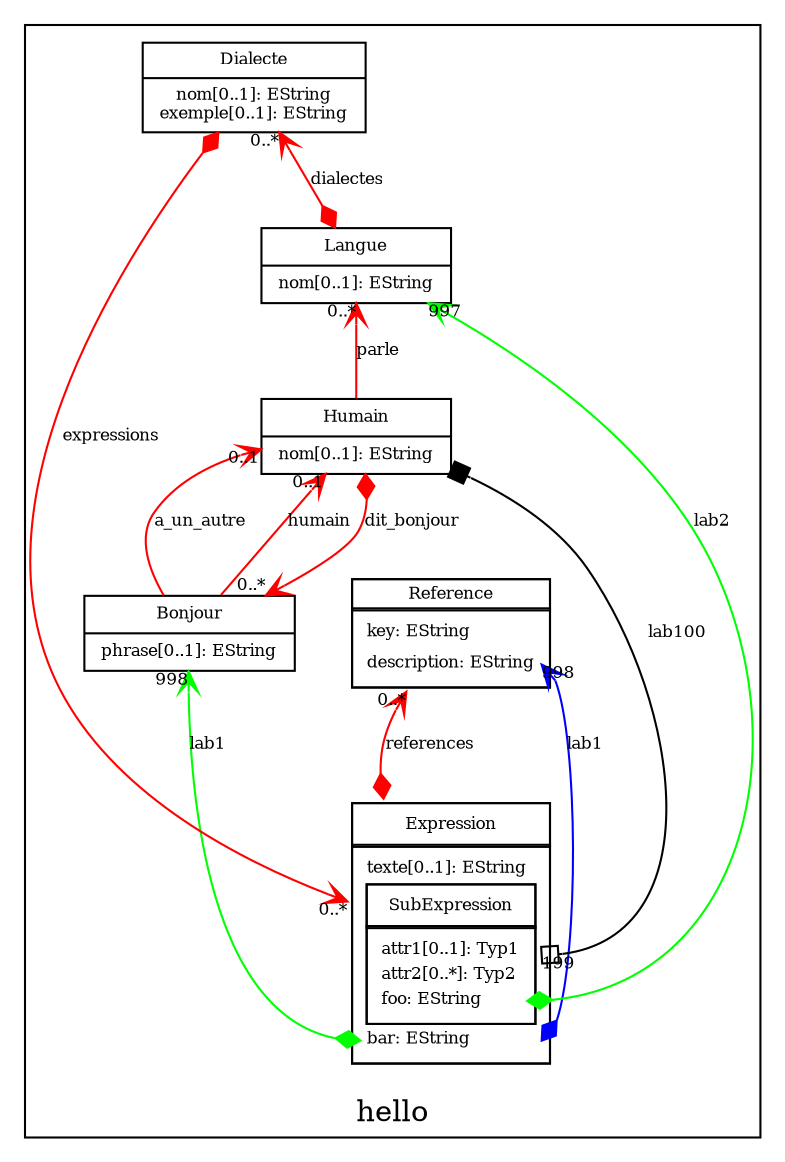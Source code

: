 digraph G { rankdir=BT node [fontsize=8,shape=none] edge [fontsize=8];
subgraph cluster_15081425 /*start subgraph*/{ 
label="hello";

Reference [
label=< 
<!-- main_Reference -->
<TABLE  cellspacing="-1" cellpadding="-1" border="0" >
<TR><TD port="Reference">
  <!-- classifier_Reference -->
  <TABLE  cellspacing="-1" border="1" >
    <TR><TD>Reference</TD> </TR> 
    <TR><TD>
      <!-- container_Reference -->
      <TABLE border="0">
        <TR><TD  port="Reference_key" align="left">key: EString</TD> </TR> 
        <TR><TD  port="Reference_description" align="left">description: EString</TD> </TR> 
      </TABLE><!-- /container_Reference -->
    </TD></TR>
  </TABLE><!-- /classifier_Reference -->
</TD></TR>
</TABLE><!-- /main_Reference -->
>
];

Expression [
label=< 
<!-- main_Expression -->
<TABLE  cellspacing="-1" cellpadding="-1" border="0" >
  <TR><TD port="Expression">
    <!-- classifier_Expression -->
    <TABLE cellspacing="-1" cellpadding="5" border="1" >
      <TR><TD>Expression</TD> </TR> 
      <TR><TD>
        <!-- container_Expression -->
        <TABLE cellspacing="-1" border="0">
          <TR><TD align="left">texte[0..1]: EString</TD> </TR> 
          <TR><TD port="Expression_SubExpression">
            <!-- classifier_SubExpression -->
            <TABLE border="1" cellspacing="-1"  cellpadding="5" > 
               <TR><TD port="SubExpression">SubExpression</TD> </TR> 
               <TR><TD>
                 <!-- container_SubExpression -->
                 <TABLE  border="0"  cellspacing="-1">
                   <TR><TD align="left">attr1[0..1]: Typ1</TD> </TR> 
                   <TR><TD align="left">attr2[0..*]: Typ2</TD> </TR> 
                   <TR><TD port="SubExpression_foo" align="left">foo: EString</TD> </TR> 
                 </TABLE><!-- /container_SubExpression -->
               </TD></TR>
            </TABLE><!-- /classifier_SubExpression -->
        </TD></TR> 
        <TR><TD port="100" align="left"  >bar: EString</TD> </TR> 
      </TABLE><!-- /container_Expression -->
    </TD></TR>
  </TABLE><!-- classifier_Expression -->
</TD></TR>
</TABLE><!-- /main_Expression -->
>
];

Dialecte [shape=record,style=filled,	fillcolor=".0 .0 1.0",/*start label*/label="{Dialecte|nom[0..1]: EString\nexemple[0..1]: EString\n}"/*end label*/];
Langue [shape=record,style=filled,fillcolor=".0 .0 1.0",/*start label*/label="{Langue|nom[0..1]: EString\n}"/*end label*/];
Bonjour [shape=record,style=filled,fillcolor=".0 .0 1.0",/*start label*/label="{Bonjour|phrase[0..1]: EString\n}"/*end label*/];
Humain [shape=record,style=filled,fillcolor=".0 .0 1.0",/*start label*/label="{Humain|nom[0..1]: EString\n}"/*end label*/];
}/*end subgraph*/


Expression:Expression -> Reference:Reference [color=red,dir=both,arrowtail=diamond,arrowhead=vee,headlabel="0..*",label="references"];
Dialecte -> Expression:Expression [color=red,dir=both,arrowtail=diamond,arrowhead=vee,headlabel="0..*",label="expressions"];
Langue -> Dialecte [color=red,dir=both,arrowtail=diamond,arrowhead=vee,headlabel="0..*",label="dialectes"];
Bonjour -> Humain [color=red,arrowhead=vee,headlabel="0..1",label="a_un_autre"];
Bonjour -> Humain [color=red,arrowhead=vee,headlabel="0..1",label="humain"];
Humain -> Bonjour [color=red,dir=both,arrowtail=diamond,arrowhead=vee,headlabel="0..*",label="dit_bonjour"];
Humain -> Langue [color=red,arrowhead=vee,headlabel="0..*",label="parle"];
Expression:100 -> Bonjour [color=green,dir=both,arrowtail=diamond,arrowhead=vee,headlabel="998",label="lab1"];
Expression:SubExpression_foo -> Langue [color=green,dir=both,arrowtail=diamond,arrowhead=vee,headlabel="997",label="lab2"];
Expression:100 -> Reference:Reference_description [color=blue,dir=both,arrowtail=diamond,arrowhead=vee,headlabel="998",label="lab1"];
Humain -> Expression:Expression_SubExpression [color=black,dir=both,arrowtail=box,arrowhead=obox,headlabel="199",label="lab100"];
}/*end graph*/